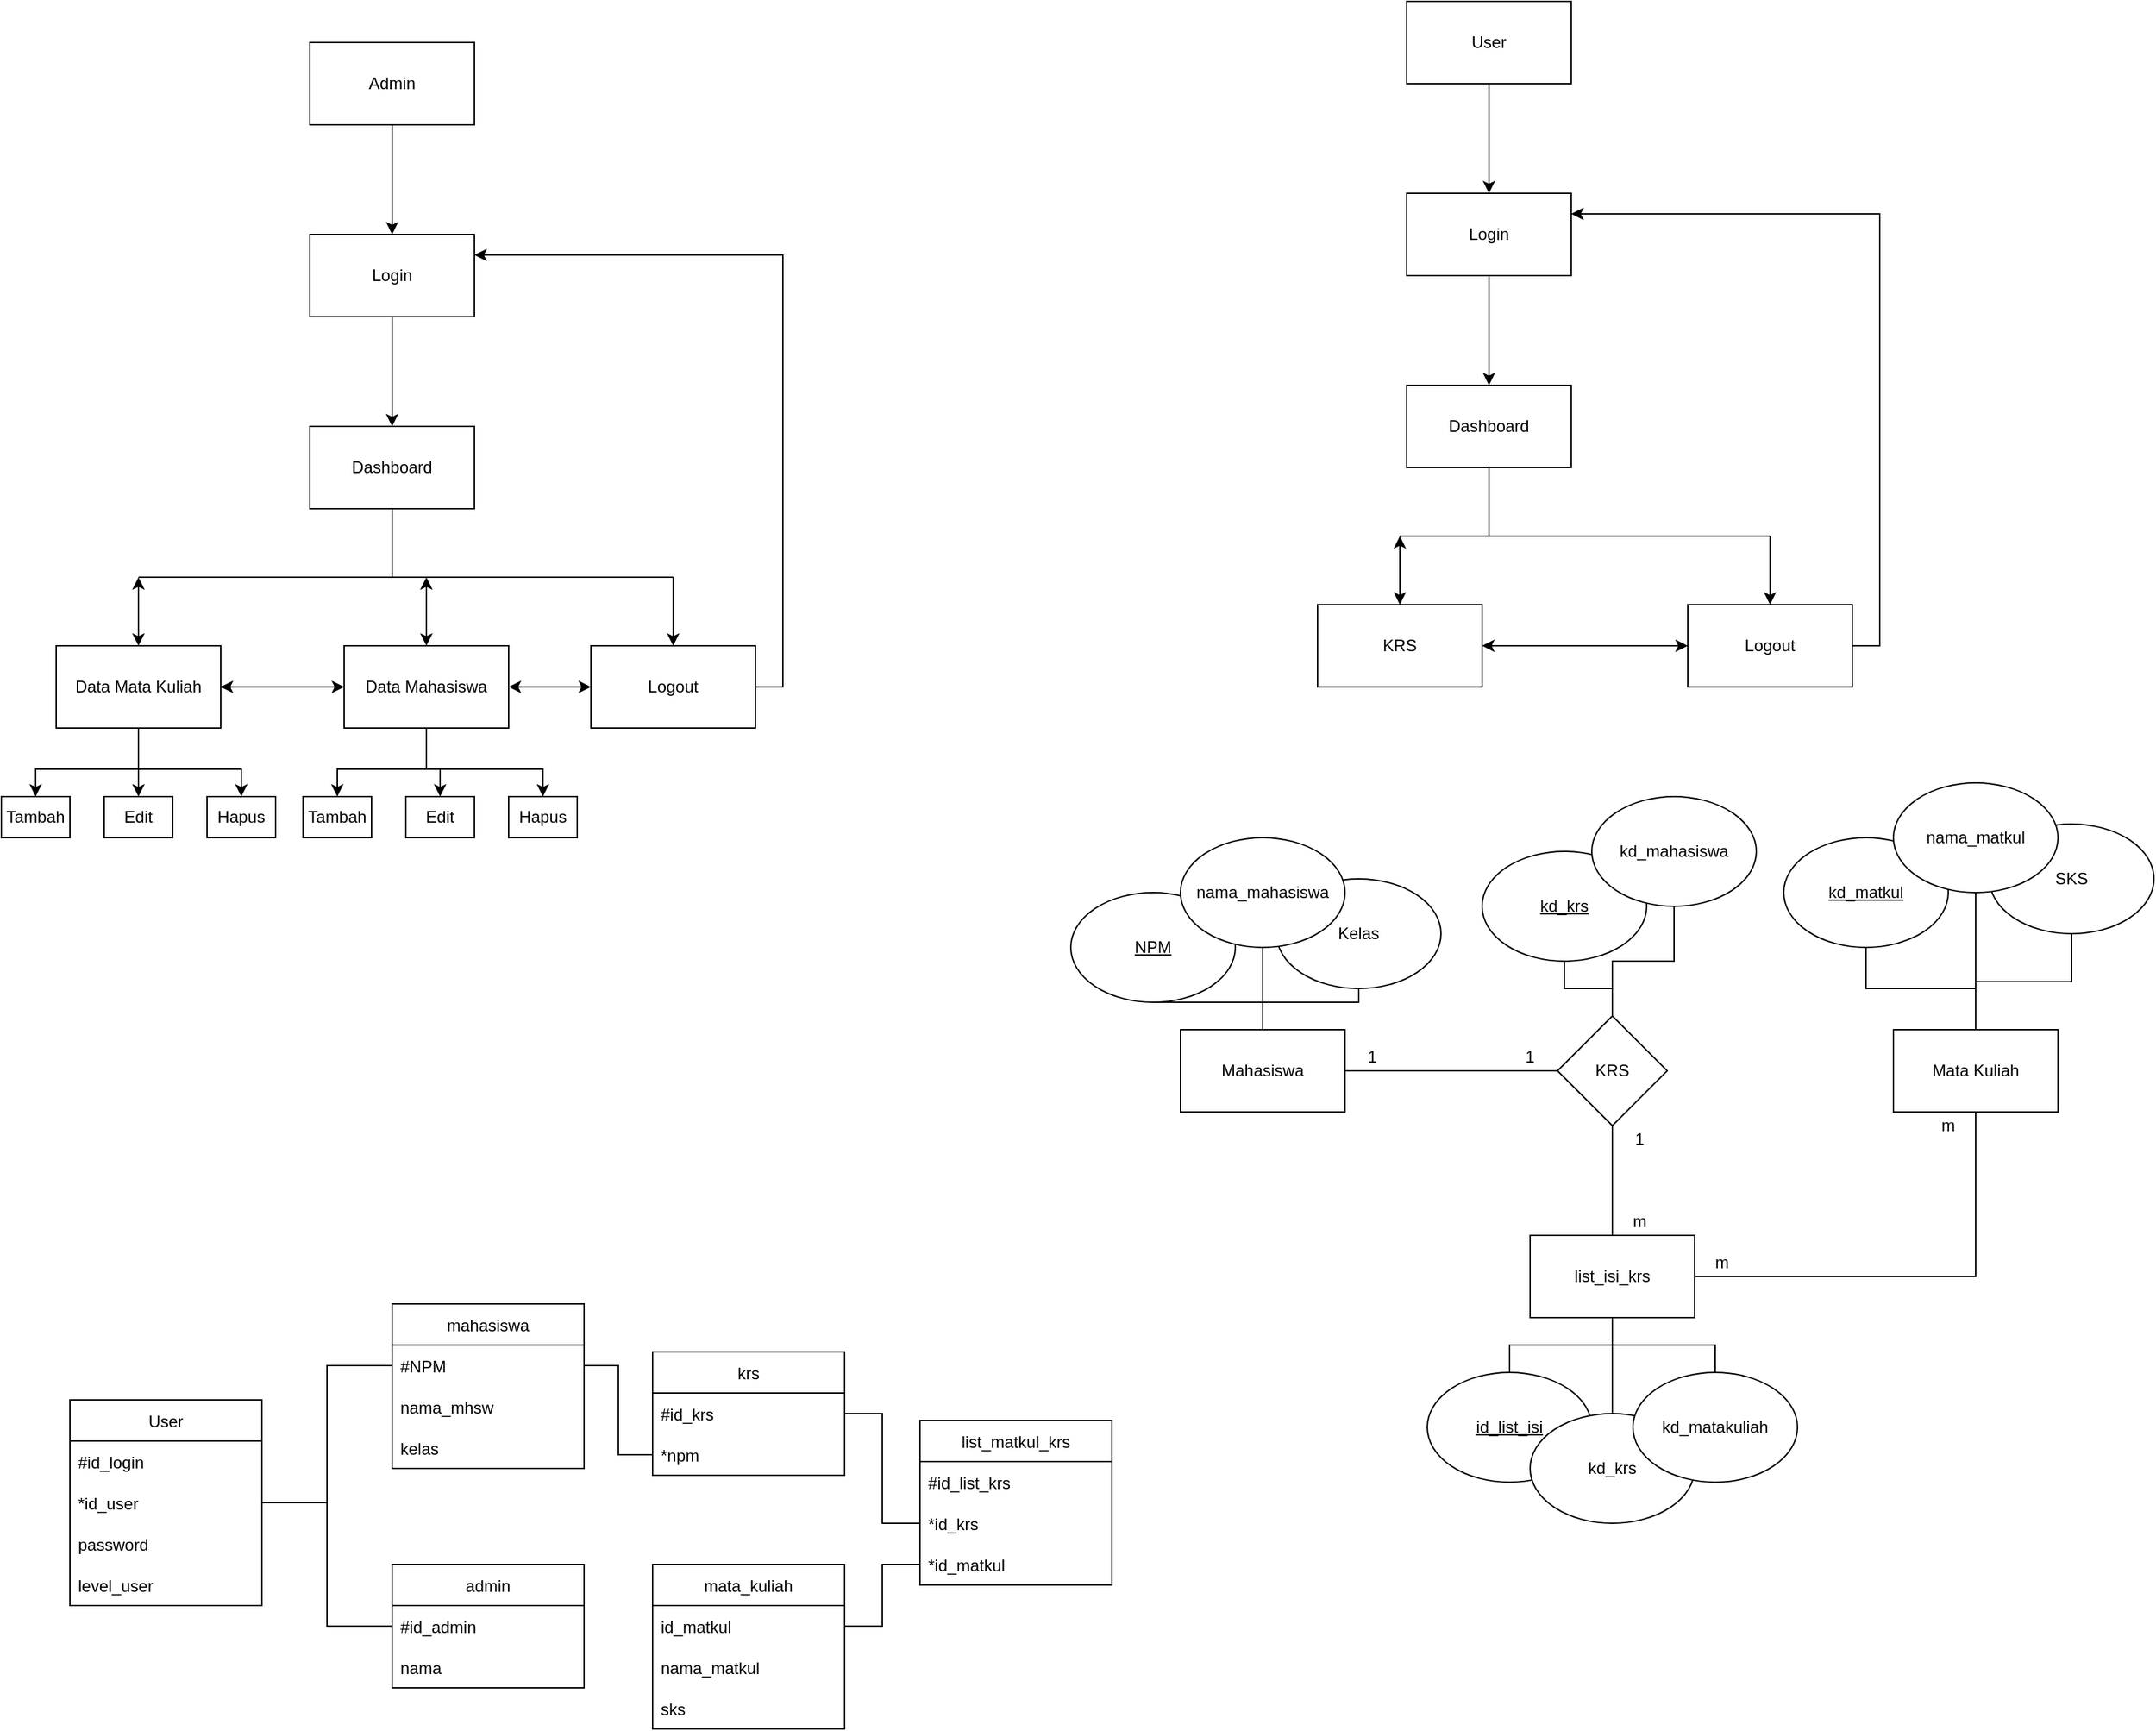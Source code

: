 <mxfile version="15.3.2" type="github">
  <diagram id="3UB6iUkhvwP7FIjgg6np" name="Page-1">
    <mxGraphModel dx="2370" dy="1333" grid="1" gridSize="10" guides="1" tooltips="1" connect="1" arrows="1" fold="1" page="1" pageScale="1" pageWidth="850" pageHeight="1100" math="0" shadow="0">
      <root>
        <mxCell id="0" />
        <mxCell id="1" parent="0" />
        <mxCell id="N3xLJ3Cg8tny1ivTJ4zS-3" value="" style="edgeStyle=orthogonalEdgeStyle;rounded=0;orthogonalLoop=1;jettySize=auto;html=1;" parent="1" source="N3xLJ3Cg8tny1ivTJ4zS-1" target="N3xLJ3Cg8tny1ivTJ4zS-2" edge="1">
          <mxGeometry relative="1" as="geometry" />
        </mxCell>
        <mxCell id="N3xLJ3Cg8tny1ivTJ4zS-1" value="Admin" style="rounded=0;whiteSpace=wrap;html=1;" parent="1" vertex="1">
          <mxGeometry x="365" y="110" width="120" height="60" as="geometry" />
        </mxCell>
        <mxCell id="N3xLJ3Cg8tny1ivTJ4zS-5" value="" style="edgeStyle=orthogonalEdgeStyle;rounded=0;orthogonalLoop=1;jettySize=auto;html=1;" parent="1" source="N3xLJ3Cg8tny1ivTJ4zS-2" target="N3xLJ3Cg8tny1ivTJ4zS-4" edge="1">
          <mxGeometry relative="1" as="geometry" />
        </mxCell>
        <mxCell id="N3xLJ3Cg8tny1ivTJ4zS-2" value="Login" style="whiteSpace=wrap;html=1;rounded=0;" parent="1" vertex="1">
          <mxGeometry x="365" y="250" width="120" height="60" as="geometry" />
        </mxCell>
        <mxCell id="N3xLJ3Cg8tny1ivTJ4zS-33" style="edgeStyle=orthogonalEdgeStyle;rounded=0;orthogonalLoop=1;jettySize=auto;html=1;startArrow=none;startFill=0;endArrow=none;endFill=0;" parent="1" source="N3xLJ3Cg8tny1ivTJ4zS-4" edge="1">
          <mxGeometry relative="1" as="geometry">
            <mxPoint x="425" y="500" as="targetPoint" />
          </mxGeometry>
        </mxCell>
        <mxCell id="N3xLJ3Cg8tny1ivTJ4zS-4" value="Dashboard" style="whiteSpace=wrap;html=1;rounded=0;" parent="1" vertex="1">
          <mxGeometry x="365" y="390" width="120" height="60" as="geometry" />
        </mxCell>
        <mxCell id="N3xLJ3Cg8tny1ivTJ4zS-6" value="" style="endArrow=none;html=1;" parent="1" edge="1">
          <mxGeometry width="50" height="50" relative="1" as="geometry">
            <mxPoint x="240" y="500" as="sourcePoint" />
            <mxPoint x="630" y="500" as="targetPoint" />
          </mxGeometry>
        </mxCell>
        <mxCell id="N3xLJ3Cg8tny1ivTJ4zS-15" style="edgeStyle=orthogonalEdgeStyle;rounded=0;orthogonalLoop=1;jettySize=auto;html=1;entryX=0;entryY=0.5;entryDx=0;entryDy=0;startArrow=classic;startFill=1;endArrow=classic;endFill=1;" parent="1" source="N3xLJ3Cg8tny1ivTJ4zS-8" target="N3xLJ3Cg8tny1ivTJ4zS-10" edge="1">
          <mxGeometry relative="1" as="geometry" />
        </mxCell>
        <mxCell id="N3xLJ3Cg8tny1ivTJ4zS-34" style="edgeStyle=orthogonalEdgeStyle;rounded=0;orthogonalLoop=1;jettySize=auto;html=1;startArrow=classic;startFill=1;endArrow=classic;endFill=1;" parent="1" source="N3xLJ3Cg8tny1ivTJ4zS-8" edge="1">
          <mxGeometry relative="1" as="geometry">
            <mxPoint x="450" y="500" as="targetPoint" />
          </mxGeometry>
        </mxCell>
        <mxCell id="N3xLJ3Cg8tny1ivTJ4zS-35" style="edgeStyle=orthogonalEdgeStyle;rounded=0;orthogonalLoop=1;jettySize=auto;html=1;startArrow=none;startFill=0;endArrow=none;endFill=0;" parent="1" source="N3xLJ3Cg8tny1ivTJ4zS-8" edge="1">
          <mxGeometry relative="1" as="geometry">
            <mxPoint x="450" y="640" as="targetPoint" />
          </mxGeometry>
        </mxCell>
        <mxCell id="N3xLJ3Cg8tny1ivTJ4zS-8" value="Data Mahasiswa" style="rounded=0;whiteSpace=wrap;html=1;" parent="1" vertex="1">
          <mxGeometry x="390" y="550" width="120" height="60" as="geometry" />
        </mxCell>
        <mxCell id="N3xLJ3Cg8tny1ivTJ4zS-12" style="edgeStyle=orthogonalEdgeStyle;rounded=0;orthogonalLoop=1;jettySize=auto;html=1;startArrow=classic;startFill=1;endArrow=classic;endFill=1;" parent="1" source="N3xLJ3Cg8tny1ivTJ4zS-9" edge="1">
          <mxGeometry relative="1" as="geometry">
            <mxPoint x="240" y="500" as="targetPoint" />
          </mxGeometry>
        </mxCell>
        <mxCell id="N3xLJ3Cg8tny1ivTJ4zS-14" style="edgeStyle=orthogonalEdgeStyle;rounded=0;orthogonalLoop=1;jettySize=auto;html=1;startArrow=classic;startFill=1;endArrow=classic;endFill=1;entryX=0;entryY=0.5;entryDx=0;entryDy=0;" parent="1" source="N3xLJ3Cg8tny1ivTJ4zS-9" target="N3xLJ3Cg8tny1ivTJ4zS-8" edge="1">
          <mxGeometry relative="1" as="geometry">
            <mxPoint x="360" y="580" as="targetPoint" />
          </mxGeometry>
        </mxCell>
        <mxCell id="N3xLJ3Cg8tny1ivTJ4zS-19" style="edgeStyle=orthogonalEdgeStyle;rounded=0;orthogonalLoop=1;jettySize=auto;html=1;startArrow=none;startFill=0;endArrow=none;endFill=0;" parent="1" source="N3xLJ3Cg8tny1ivTJ4zS-9" edge="1">
          <mxGeometry relative="1" as="geometry">
            <mxPoint x="240" y="640.0" as="targetPoint" />
          </mxGeometry>
        </mxCell>
        <mxCell id="N3xLJ3Cg8tny1ivTJ4zS-9" value="Data Mata Kuliah" style="rounded=0;whiteSpace=wrap;html=1;" parent="1" vertex="1">
          <mxGeometry x="180" y="550" width="120" height="60" as="geometry" />
        </mxCell>
        <mxCell id="N3xLJ3Cg8tny1ivTJ4zS-11" style="edgeStyle=orthogonalEdgeStyle;rounded=0;orthogonalLoop=1;jettySize=auto;html=1;startArrow=classic;startFill=1;endArrow=none;endFill=0;" parent="1" source="N3xLJ3Cg8tny1ivTJ4zS-10" edge="1">
          <mxGeometry relative="1" as="geometry">
            <mxPoint x="630" y="500" as="targetPoint" />
          </mxGeometry>
        </mxCell>
        <mxCell id="N3xLJ3Cg8tny1ivTJ4zS-17" style="edgeStyle=orthogonalEdgeStyle;rounded=0;orthogonalLoop=1;jettySize=auto;html=1;entryX=1;entryY=0.25;entryDx=0;entryDy=0;startArrow=none;startFill=0;endArrow=classic;endFill=1;" parent="1" source="N3xLJ3Cg8tny1ivTJ4zS-10" target="N3xLJ3Cg8tny1ivTJ4zS-2" edge="1">
          <mxGeometry relative="1" as="geometry">
            <Array as="points">
              <mxPoint x="710" y="580" />
              <mxPoint x="710" y="265" />
            </Array>
          </mxGeometry>
        </mxCell>
        <mxCell id="N3xLJ3Cg8tny1ivTJ4zS-10" value="Logout" style="rounded=0;whiteSpace=wrap;html=1;" parent="1" vertex="1">
          <mxGeometry x="570" y="550" width="120" height="60" as="geometry" />
        </mxCell>
        <mxCell id="N3xLJ3Cg8tny1ivTJ4zS-18" value="" style="endArrow=none;html=1;" parent="1" edge="1">
          <mxGeometry width="50" height="50" relative="1" as="geometry">
            <mxPoint x="170" y="640" as="sourcePoint" />
            <mxPoint x="310" y="640" as="targetPoint" />
          </mxGeometry>
        </mxCell>
        <mxCell id="N3xLJ3Cg8tny1ivTJ4zS-24" style="edgeStyle=orthogonalEdgeStyle;rounded=0;orthogonalLoop=1;jettySize=auto;html=1;startArrow=classic;startFill=1;endArrow=none;endFill=0;" parent="1" source="N3xLJ3Cg8tny1ivTJ4zS-20" edge="1">
          <mxGeometry relative="1" as="geometry">
            <mxPoint x="240" y="640" as="targetPoint" />
          </mxGeometry>
        </mxCell>
        <mxCell id="N3xLJ3Cg8tny1ivTJ4zS-20" value="Edit" style="rounded=0;whiteSpace=wrap;html=1;" parent="1" vertex="1">
          <mxGeometry x="215" y="660" width="50" height="30" as="geometry" />
        </mxCell>
        <mxCell id="N3xLJ3Cg8tny1ivTJ4zS-23" style="edgeStyle=orthogonalEdgeStyle;rounded=0;orthogonalLoop=1;jettySize=auto;html=1;startArrow=classic;startFill=1;endArrow=none;endFill=0;" parent="1" source="N3xLJ3Cg8tny1ivTJ4zS-21" edge="1">
          <mxGeometry relative="1" as="geometry">
            <mxPoint x="175" y="640" as="targetPoint" />
          </mxGeometry>
        </mxCell>
        <mxCell id="N3xLJ3Cg8tny1ivTJ4zS-21" value="Tambah" style="rounded=0;whiteSpace=wrap;html=1;" parent="1" vertex="1">
          <mxGeometry x="140" y="660" width="50" height="30" as="geometry" />
        </mxCell>
        <mxCell id="N3xLJ3Cg8tny1ivTJ4zS-25" style="edgeStyle=orthogonalEdgeStyle;rounded=0;orthogonalLoop=1;jettySize=auto;html=1;startArrow=classic;startFill=1;endArrow=none;endFill=0;" parent="1" source="N3xLJ3Cg8tny1ivTJ4zS-22" edge="1">
          <mxGeometry relative="1" as="geometry">
            <mxPoint x="305" y="640" as="targetPoint" />
          </mxGeometry>
        </mxCell>
        <mxCell id="N3xLJ3Cg8tny1ivTJ4zS-22" value="Hapus" style="rounded=0;whiteSpace=wrap;html=1;" parent="1" vertex="1">
          <mxGeometry x="290" y="660" width="50" height="30" as="geometry" />
        </mxCell>
        <mxCell id="N3xLJ3Cg8tny1ivTJ4zS-26" value="" style="endArrow=none;html=1;" parent="1" edge="1">
          <mxGeometry width="50" height="50" relative="1" as="geometry">
            <mxPoint x="390" y="640" as="sourcePoint" />
            <mxPoint x="530" y="640" as="targetPoint" />
          </mxGeometry>
        </mxCell>
        <mxCell id="N3xLJ3Cg8tny1ivTJ4zS-27" style="edgeStyle=orthogonalEdgeStyle;rounded=0;orthogonalLoop=1;jettySize=auto;html=1;startArrow=classic;startFill=1;endArrow=none;endFill=0;" parent="1" source="N3xLJ3Cg8tny1ivTJ4zS-28" edge="1">
          <mxGeometry relative="1" as="geometry">
            <mxPoint x="460" y="640" as="targetPoint" />
          </mxGeometry>
        </mxCell>
        <mxCell id="N3xLJ3Cg8tny1ivTJ4zS-28" value="Edit" style="rounded=0;whiteSpace=wrap;html=1;" parent="1" vertex="1">
          <mxGeometry x="435" y="660" width="50" height="30" as="geometry" />
        </mxCell>
        <mxCell id="N3xLJ3Cg8tny1ivTJ4zS-29" style="edgeStyle=orthogonalEdgeStyle;rounded=0;orthogonalLoop=1;jettySize=auto;html=1;startArrow=classic;startFill=1;endArrow=none;endFill=0;" parent="1" source="N3xLJ3Cg8tny1ivTJ4zS-30" edge="1">
          <mxGeometry relative="1" as="geometry">
            <mxPoint x="395" y="640" as="targetPoint" />
          </mxGeometry>
        </mxCell>
        <mxCell id="N3xLJ3Cg8tny1ivTJ4zS-30" value="Tambah" style="rounded=0;whiteSpace=wrap;html=1;" parent="1" vertex="1">
          <mxGeometry x="360" y="660" width="50" height="30" as="geometry" />
        </mxCell>
        <mxCell id="N3xLJ3Cg8tny1ivTJ4zS-31" style="edgeStyle=orthogonalEdgeStyle;rounded=0;orthogonalLoop=1;jettySize=auto;html=1;startArrow=classic;startFill=1;endArrow=none;endFill=0;" parent="1" source="N3xLJ3Cg8tny1ivTJ4zS-32" edge="1">
          <mxGeometry relative="1" as="geometry">
            <mxPoint x="525" y="640" as="targetPoint" />
          </mxGeometry>
        </mxCell>
        <mxCell id="N3xLJ3Cg8tny1ivTJ4zS-32" value="Hapus" style="rounded=0;whiteSpace=wrap;html=1;" parent="1" vertex="1">
          <mxGeometry x="510" y="660" width="50" height="30" as="geometry" />
        </mxCell>
        <mxCell id="N3xLJ3Cg8tny1ivTJ4zS-36" value="" style="edgeStyle=orthogonalEdgeStyle;rounded=0;orthogonalLoop=1;jettySize=auto;html=1;" parent="1" source="N3xLJ3Cg8tny1ivTJ4zS-37" target="N3xLJ3Cg8tny1ivTJ4zS-39" edge="1">
          <mxGeometry relative="1" as="geometry" />
        </mxCell>
        <mxCell id="N3xLJ3Cg8tny1ivTJ4zS-37" value="User" style="rounded=0;whiteSpace=wrap;html=1;" parent="1" vertex="1">
          <mxGeometry x="1165" y="80" width="120" height="60" as="geometry" />
        </mxCell>
        <mxCell id="N3xLJ3Cg8tny1ivTJ4zS-38" value="" style="edgeStyle=orthogonalEdgeStyle;rounded=0;orthogonalLoop=1;jettySize=auto;html=1;" parent="1" source="N3xLJ3Cg8tny1ivTJ4zS-39" target="N3xLJ3Cg8tny1ivTJ4zS-41" edge="1">
          <mxGeometry relative="1" as="geometry" />
        </mxCell>
        <mxCell id="N3xLJ3Cg8tny1ivTJ4zS-39" value="Login" style="whiteSpace=wrap;html=1;rounded=0;" parent="1" vertex="1">
          <mxGeometry x="1165" y="220" width="120" height="60" as="geometry" />
        </mxCell>
        <mxCell id="N3xLJ3Cg8tny1ivTJ4zS-40" style="edgeStyle=orthogonalEdgeStyle;rounded=0;orthogonalLoop=1;jettySize=auto;html=1;startArrow=none;startFill=0;endArrow=none;endFill=0;" parent="1" source="N3xLJ3Cg8tny1ivTJ4zS-41" edge="1">
          <mxGeometry relative="1" as="geometry">
            <mxPoint x="1225.0" y="470" as="targetPoint" />
          </mxGeometry>
        </mxCell>
        <mxCell id="N3xLJ3Cg8tny1ivTJ4zS-41" value="Dashboard" style="whiteSpace=wrap;html=1;rounded=0;" parent="1" vertex="1">
          <mxGeometry x="1165" y="360" width="120" height="60" as="geometry" />
        </mxCell>
        <mxCell id="N3xLJ3Cg8tny1ivTJ4zS-42" value="" style="endArrow=none;html=1;" parent="1" edge="1">
          <mxGeometry width="50" height="50" relative="1" as="geometry">
            <mxPoint x="1160" y="470" as="sourcePoint" />
            <mxPoint x="1430" y="470" as="targetPoint" />
          </mxGeometry>
        </mxCell>
        <mxCell id="N3xLJ3Cg8tny1ivTJ4zS-51" style="edgeStyle=orthogonalEdgeStyle;rounded=0;orthogonalLoop=1;jettySize=auto;html=1;startArrow=classic;startFill=1;endArrow=none;endFill=0;" parent="1" source="N3xLJ3Cg8tny1ivTJ4zS-53" edge="1">
          <mxGeometry relative="1" as="geometry">
            <mxPoint x="1430" y="470" as="targetPoint" />
          </mxGeometry>
        </mxCell>
        <mxCell id="N3xLJ3Cg8tny1ivTJ4zS-52" style="edgeStyle=orthogonalEdgeStyle;rounded=0;orthogonalLoop=1;jettySize=auto;html=1;entryX=1;entryY=0.25;entryDx=0;entryDy=0;startArrow=none;startFill=0;endArrow=classic;endFill=1;" parent="1" source="N3xLJ3Cg8tny1ivTJ4zS-53" target="N3xLJ3Cg8tny1ivTJ4zS-39" edge="1">
          <mxGeometry relative="1" as="geometry">
            <Array as="points">
              <mxPoint x="1510" y="550" />
              <mxPoint x="1510" y="235" />
            </Array>
          </mxGeometry>
        </mxCell>
        <mxCell id="N3xLJ3Cg8tny1ivTJ4zS-53" value="Logout" style="rounded=0;whiteSpace=wrap;html=1;" parent="1" vertex="1">
          <mxGeometry x="1370" y="520" width="120" height="60" as="geometry" />
        </mxCell>
        <mxCell id="N3xLJ3Cg8tny1ivTJ4zS-69" style="edgeStyle=orthogonalEdgeStyle;rounded=0;orthogonalLoop=1;jettySize=auto;html=1;startArrow=classic;startFill=1;endArrow=classic;endFill=1;" parent="1" source="N3xLJ3Cg8tny1ivTJ4zS-68" edge="1">
          <mxGeometry relative="1" as="geometry">
            <mxPoint x="1160" y="470" as="targetPoint" />
          </mxGeometry>
        </mxCell>
        <mxCell id="N3xLJ3Cg8tny1ivTJ4zS-70" style="edgeStyle=orthogonalEdgeStyle;rounded=0;orthogonalLoop=1;jettySize=auto;html=1;entryX=0;entryY=0.5;entryDx=0;entryDy=0;startArrow=classic;startFill=1;endArrow=classic;endFill=1;" parent="1" source="N3xLJ3Cg8tny1ivTJ4zS-68" target="N3xLJ3Cg8tny1ivTJ4zS-53" edge="1">
          <mxGeometry relative="1" as="geometry" />
        </mxCell>
        <mxCell id="N3xLJ3Cg8tny1ivTJ4zS-68" value="KRS" style="rounded=0;whiteSpace=wrap;html=1;" parent="1" vertex="1">
          <mxGeometry x="1100" y="520" width="120" height="60" as="geometry" />
        </mxCell>
        <mxCell id="U1vh-i7uRRmZfOwkR0CU-11" value="&lt;u&gt;NPM&lt;/u&gt;" style="ellipse;whiteSpace=wrap;html=1;" parent="1" vertex="1">
          <mxGeometry x="920" y="730" width="120" height="80" as="geometry" />
        </mxCell>
        <mxCell id="U1vh-i7uRRmZfOwkR0CU-14" value="Kelas" style="ellipse;whiteSpace=wrap;html=1;" parent="1" vertex="1">
          <mxGeometry x="1070" y="720" width="120" height="80" as="geometry" />
        </mxCell>
        <mxCell id="U1vh-i7uRRmZfOwkR0CU-17" style="edgeStyle=orthogonalEdgeStyle;rounded=0;orthogonalLoop=1;jettySize=auto;html=1;endArrow=none;endFill=0;" parent="1" source="U1vh-i7uRRmZfOwkR0CU-15" target="U1vh-i7uRRmZfOwkR0CU-11" edge="1">
          <mxGeometry relative="1" as="geometry" />
        </mxCell>
        <mxCell id="U1vh-i7uRRmZfOwkR0CU-18" style="edgeStyle=orthogonalEdgeStyle;rounded=0;orthogonalLoop=1;jettySize=auto;html=1;endArrow=none;endFill=0;" parent="1" source="U1vh-i7uRRmZfOwkR0CU-15" target="U1vh-i7uRRmZfOwkR0CU-12" edge="1">
          <mxGeometry relative="1" as="geometry" />
        </mxCell>
        <mxCell id="U1vh-i7uRRmZfOwkR0CU-19" style="edgeStyle=orthogonalEdgeStyle;rounded=0;orthogonalLoop=1;jettySize=auto;html=1;endArrow=none;endFill=0;" parent="1" source="U1vh-i7uRRmZfOwkR0CU-15" target="U1vh-i7uRRmZfOwkR0CU-14" edge="1">
          <mxGeometry relative="1" as="geometry" />
        </mxCell>
        <mxCell id="U1vh-i7uRRmZfOwkR0CU-15" value="Mahasiswa" style="rounded=0;whiteSpace=wrap;html=1;" parent="1" vertex="1">
          <mxGeometry x="1000" y="830" width="120" height="60" as="geometry" />
        </mxCell>
        <mxCell id="U1vh-i7uRRmZfOwkR0CU-12" value="nama_mahasiswa" style="ellipse;whiteSpace=wrap;html=1;" parent="1" vertex="1">
          <mxGeometry x="1000" y="690" width="120" height="80" as="geometry" />
        </mxCell>
        <mxCell id="2SUtAJHG8SZI3CI0aYSA-4" value="" style="edgeStyle=orthogonalEdgeStyle;rounded=0;orthogonalLoop=1;jettySize=auto;html=1;endArrow=none;endFill=0;" parent="1" source="U1vh-i7uRRmZfOwkR0CU-20" target="2SUtAJHG8SZI3CI0aYSA-1" edge="1">
          <mxGeometry relative="1" as="geometry" />
        </mxCell>
        <mxCell id="U1vh-i7uRRmZfOwkR0CU-20" value="&lt;u&gt;kd_krs&lt;/u&gt;" style="ellipse;whiteSpace=wrap;html=1;" parent="1" vertex="1">
          <mxGeometry x="1220" y="700" width="120" height="80" as="geometry" />
        </mxCell>
        <mxCell id="U1vh-i7uRRmZfOwkR0CU-43" style="edgeStyle=orthogonalEdgeStyle;rounded=0;orthogonalLoop=1;jettySize=auto;html=1;entryX=1;entryY=0.5;entryDx=0;entryDy=0;endArrow=none;endFill=0;exitX=0;exitY=0.5;exitDx=0;exitDy=0;" parent="1" source="2SUtAJHG8SZI3CI0aYSA-1" target="U1vh-i7uRRmZfOwkR0CU-15" edge="1">
          <mxGeometry relative="1" as="geometry">
            <mxPoint x="1145" y="810" as="targetPoint" />
            <mxPoint x="1168" y="860" as="sourcePoint" />
          </mxGeometry>
        </mxCell>
        <mxCell id="U1vh-i7uRRmZfOwkR0CU-26" value="kd_mahasiswa" style="ellipse;whiteSpace=wrap;html=1;" parent="1" vertex="1">
          <mxGeometry x="1300" y="660" width="120" height="80" as="geometry" />
        </mxCell>
        <mxCell id="U1vh-i7uRRmZfOwkR0CU-36" value="&lt;u&gt;kd_matkul&lt;/u&gt;" style="ellipse;whiteSpace=wrap;html=1;" parent="1" vertex="1">
          <mxGeometry x="1440" y="690" width="120" height="80" as="geometry" />
        </mxCell>
        <mxCell id="U1vh-i7uRRmZfOwkR0CU-37" value="SKS" style="ellipse;whiteSpace=wrap;html=1;" parent="1" vertex="1">
          <mxGeometry x="1590" y="680" width="120" height="80" as="geometry" />
        </mxCell>
        <mxCell id="U1vh-i7uRRmZfOwkR0CU-38" style="edgeStyle=orthogonalEdgeStyle;rounded=0;orthogonalLoop=1;jettySize=auto;html=1;endArrow=none;endFill=0;" parent="1" source="U1vh-i7uRRmZfOwkR0CU-41" target="U1vh-i7uRRmZfOwkR0CU-36" edge="1">
          <mxGeometry relative="1" as="geometry" />
        </mxCell>
        <mxCell id="U1vh-i7uRRmZfOwkR0CU-39" style="edgeStyle=orthogonalEdgeStyle;rounded=0;orthogonalLoop=1;jettySize=auto;html=1;endArrow=none;endFill=0;" parent="1" source="U1vh-i7uRRmZfOwkR0CU-41" target="U1vh-i7uRRmZfOwkR0CU-42" edge="1">
          <mxGeometry relative="1" as="geometry" />
        </mxCell>
        <mxCell id="U1vh-i7uRRmZfOwkR0CU-40" style="edgeStyle=orthogonalEdgeStyle;rounded=0;orthogonalLoop=1;jettySize=auto;html=1;endArrow=none;endFill=0;" parent="1" source="U1vh-i7uRRmZfOwkR0CU-41" target="U1vh-i7uRRmZfOwkR0CU-37" edge="1">
          <mxGeometry relative="1" as="geometry" />
        </mxCell>
        <mxCell id="U1vh-i7uRRmZfOwkR0CU-41" value="Mata Kuliah" style="rounded=0;whiteSpace=wrap;html=1;" parent="1" vertex="1">
          <mxGeometry x="1520" y="830" width="120" height="60" as="geometry" />
        </mxCell>
        <mxCell id="U1vh-i7uRRmZfOwkR0CU-42" value="nama_matkul" style="ellipse;whiteSpace=wrap;html=1;" parent="1" vertex="1">
          <mxGeometry x="1520" y="650" width="120" height="80" as="geometry" />
        </mxCell>
        <mxCell id="U1vh-i7uRRmZfOwkR0CU-45" value="&lt;u&gt;id_list_isi&lt;/u&gt;" style="ellipse;whiteSpace=wrap;html=1;" parent="1" vertex="1">
          <mxGeometry x="1180" y="1080" width="120" height="80" as="geometry" />
        </mxCell>
        <mxCell id="U1vh-i7uRRmZfOwkR0CU-47" style="edgeStyle=orthogonalEdgeStyle;rounded=0;orthogonalLoop=1;jettySize=auto;html=1;endArrow=none;endFill=0;" parent="1" source="U1vh-i7uRRmZfOwkR0CU-50" target="U1vh-i7uRRmZfOwkR0CU-45" edge="1">
          <mxGeometry relative="1" as="geometry" />
        </mxCell>
        <mxCell id="U1vh-i7uRRmZfOwkR0CU-48" style="edgeStyle=orthogonalEdgeStyle;rounded=0;orthogonalLoop=1;jettySize=auto;html=1;endArrow=none;endFill=0;" parent="1" source="U1vh-i7uRRmZfOwkR0CU-50" target="U1vh-i7uRRmZfOwkR0CU-51" edge="1">
          <mxGeometry relative="1" as="geometry" />
        </mxCell>
        <mxCell id="U1vh-i7uRRmZfOwkR0CU-49" style="edgeStyle=orthogonalEdgeStyle;rounded=0;orthogonalLoop=1;jettySize=auto;html=1;endArrow=none;endFill=0;" parent="1" source="U1vh-i7uRRmZfOwkR0CU-50" target="U1vh-i7uRRmZfOwkR0CU-46" edge="1">
          <mxGeometry relative="1" as="geometry" />
        </mxCell>
        <mxCell id="So8bNoTESUNTIhpa-OFF-3" style="edgeStyle=orthogonalEdgeStyle;rounded=0;orthogonalLoop=1;jettySize=auto;html=1;endArrow=none;endFill=0;" edge="1" parent="1" source="U1vh-i7uRRmZfOwkR0CU-50" target="U1vh-i7uRRmZfOwkR0CU-41">
          <mxGeometry relative="1" as="geometry" />
        </mxCell>
        <mxCell id="U1vh-i7uRRmZfOwkR0CU-50" value="list_isi_krs" style="rounded=0;whiteSpace=wrap;html=1;" parent="1" vertex="1">
          <mxGeometry x="1255" y="980" width="120" height="60" as="geometry" />
        </mxCell>
        <mxCell id="U1vh-i7uRRmZfOwkR0CU-51" value="kd_krs" style="ellipse;whiteSpace=wrap;html=1;" parent="1" vertex="1">
          <mxGeometry x="1255" y="1110" width="120" height="80" as="geometry" />
        </mxCell>
        <mxCell id="U1vh-i7uRRmZfOwkR0CU-46" value="kd_matakuliah" style="ellipse;whiteSpace=wrap;html=1;" parent="1" vertex="1">
          <mxGeometry x="1330" y="1080" width="120" height="80" as="geometry" />
        </mxCell>
        <mxCell id="2SUtAJHG8SZI3CI0aYSA-3" value="" style="edgeStyle=orthogonalEdgeStyle;rounded=0;orthogonalLoop=1;jettySize=auto;html=1;endArrow=none;endFill=0;" parent="1" source="2SUtAJHG8SZI3CI0aYSA-1" target="U1vh-i7uRRmZfOwkR0CU-26" edge="1">
          <mxGeometry relative="1" as="geometry" />
        </mxCell>
        <mxCell id="2SUtAJHG8SZI3CI0aYSA-5" style="edgeStyle=orthogonalEdgeStyle;rounded=0;orthogonalLoop=1;jettySize=auto;html=1;entryX=0.5;entryY=0;entryDx=0;entryDy=0;endArrow=none;endFill=0;" parent="1" source="2SUtAJHG8SZI3CI0aYSA-1" target="U1vh-i7uRRmZfOwkR0CU-50" edge="1">
          <mxGeometry relative="1" as="geometry" />
        </mxCell>
        <mxCell id="2SUtAJHG8SZI3CI0aYSA-1" value="KRS" style="rhombus;whiteSpace=wrap;html=1;" parent="1" vertex="1">
          <mxGeometry x="1275" y="820" width="80" height="80" as="geometry" />
        </mxCell>
        <mxCell id="So8bNoTESUNTIhpa-OFF-4" value="1" style="text;html=1;strokeColor=none;fillColor=none;align=center;verticalAlign=middle;whiteSpace=wrap;rounded=0;" vertex="1" parent="1">
          <mxGeometry x="1120" y="840" width="40" height="20" as="geometry" />
        </mxCell>
        <mxCell id="So8bNoTESUNTIhpa-OFF-5" value="1" style="text;html=1;strokeColor=none;fillColor=none;align=center;verticalAlign=middle;whiteSpace=wrap;rounded=0;" vertex="1" parent="1">
          <mxGeometry x="1235" y="840" width="40" height="20" as="geometry" />
        </mxCell>
        <mxCell id="So8bNoTESUNTIhpa-OFF-6" value="m" style="text;html=1;strokeColor=none;fillColor=none;align=center;verticalAlign=middle;whiteSpace=wrap;rounded=0;" vertex="1" parent="1">
          <mxGeometry x="1375" y="990" width="40" height="20" as="geometry" />
        </mxCell>
        <mxCell id="So8bNoTESUNTIhpa-OFF-14" value="m" style="text;html=1;strokeColor=none;fillColor=none;align=center;verticalAlign=middle;whiteSpace=wrap;rounded=0;" vertex="1" parent="1">
          <mxGeometry x="1315" y="960" width="40" height="20" as="geometry" />
        </mxCell>
        <mxCell id="So8bNoTESUNTIhpa-OFF-15" value="1" style="text;html=1;strokeColor=none;fillColor=none;align=center;verticalAlign=middle;whiteSpace=wrap;rounded=0;" vertex="1" parent="1">
          <mxGeometry x="1315" y="900" width="40" height="20" as="geometry" />
        </mxCell>
        <mxCell id="So8bNoTESUNTIhpa-OFF-16" value="m" style="text;html=1;strokeColor=none;fillColor=none;align=center;verticalAlign=middle;whiteSpace=wrap;rounded=0;" vertex="1" parent="1">
          <mxGeometry x="1540" y="890" width="40" height="20" as="geometry" />
        </mxCell>
        <mxCell id="So8bNoTESUNTIhpa-OFF-28" value="User" style="swimlane;fontStyle=0;childLayout=stackLayout;horizontal=1;startSize=30;horizontalStack=0;resizeParent=1;resizeParentMax=0;resizeLast=0;collapsible=1;marginBottom=0;" vertex="1" parent="1">
          <mxGeometry x="190" y="1100" width="140" height="150" as="geometry">
            <mxRectangle x="340" y="940" width="60" height="30" as="alternateBounds" />
          </mxGeometry>
        </mxCell>
        <mxCell id="So8bNoTESUNTIhpa-OFF-29" value="#id_login" style="text;strokeColor=none;fillColor=none;align=left;verticalAlign=middle;spacingLeft=4;spacingRight=4;overflow=hidden;points=[[0,0.5],[1,0.5]];portConstraint=eastwest;rotatable=0;" vertex="1" parent="So8bNoTESUNTIhpa-OFF-28">
          <mxGeometry y="30" width="140" height="30" as="geometry" />
        </mxCell>
        <mxCell id="So8bNoTESUNTIhpa-OFF-44" value="*id_user" style="text;strokeColor=none;fillColor=none;align=left;verticalAlign=middle;spacingLeft=4;spacingRight=4;overflow=hidden;points=[[0,0.5],[1,0.5]];portConstraint=eastwest;rotatable=0;" vertex="1" parent="So8bNoTESUNTIhpa-OFF-28">
          <mxGeometry y="60" width="140" height="30" as="geometry" />
        </mxCell>
        <mxCell id="So8bNoTESUNTIhpa-OFF-37" value="password" style="text;strokeColor=none;fillColor=none;align=left;verticalAlign=middle;spacingLeft=4;spacingRight=4;overflow=hidden;points=[[0,0.5],[1,0.5]];portConstraint=eastwest;rotatable=0;" vertex="1" parent="So8bNoTESUNTIhpa-OFF-28">
          <mxGeometry y="90" width="140" height="30" as="geometry" />
        </mxCell>
        <mxCell id="So8bNoTESUNTIhpa-OFF-31" value="level_user" style="text;strokeColor=none;fillColor=none;align=left;verticalAlign=middle;spacingLeft=4;spacingRight=4;overflow=hidden;points=[[0,0.5],[1,0.5]];portConstraint=eastwest;rotatable=0;" vertex="1" parent="So8bNoTESUNTIhpa-OFF-28">
          <mxGeometry y="120" width="140" height="30" as="geometry" />
        </mxCell>
        <mxCell id="So8bNoTESUNTIhpa-OFF-32" value="mahasiswa" style="swimlane;fontStyle=0;childLayout=stackLayout;horizontal=1;startSize=30;horizontalStack=0;resizeParent=1;resizeParentMax=0;resizeLast=0;collapsible=1;marginBottom=0;" vertex="1" parent="1">
          <mxGeometry x="425" y="1030" width="140" height="120" as="geometry" />
        </mxCell>
        <mxCell id="So8bNoTESUNTIhpa-OFF-33" value="#NPM" style="text;strokeColor=none;fillColor=none;align=left;verticalAlign=middle;spacingLeft=4;spacingRight=4;overflow=hidden;points=[[0,0.5],[1,0.5]];portConstraint=eastwest;rotatable=0;" vertex="1" parent="So8bNoTESUNTIhpa-OFF-32">
          <mxGeometry y="30" width="140" height="30" as="geometry" />
        </mxCell>
        <mxCell id="So8bNoTESUNTIhpa-OFF-34" value="nama_mhsw" style="text;strokeColor=none;fillColor=none;align=left;verticalAlign=middle;spacingLeft=4;spacingRight=4;overflow=hidden;points=[[0,0.5],[1,0.5]];portConstraint=eastwest;rotatable=0;" vertex="1" parent="So8bNoTESUNTIhpa-OFF-32">
          <mxGeometry y="60" width="140" height="30" as="geometry" />
        </mxCell>
        <mxCell id="So8bNoTESUNTIhpa-OFF-35" value="kelas" style="text;strokeColor=none;fillColor=none;align=left;verticalAlign=middle;spacingLeft=4;spacingRight=4;overflow=hidden;points=[[0,0.5],[1,0.5]];portConstraint=eastwest;rotatable=0;" vertex="1" parent="So8bNoTESUNTIhpa-OFF-32">
          <mxGeometry y="90" width="140" height="30" as="geometry" />
        </mxCell>
        <mxCell id="So8bNoTESUNTIhpa-OFF-45" style="edgeStyle=orthogonalEdgeStyle;rounded=0;orthogonalLoop=1;jettySize=auto;html=1;entryX=0;entryY=0.5;entryDx=0;entryDy=0;endArrow=none;endFill=0;" edge="1" parent="1" source="So8bNoTESUNTIhpa-OFF-44" target="So8bNoTESUNTIhpa-OFF-33">
          <mxGeometry relative="1" as="geometry" />
        </mxCell>
        <mxCell id="So8bNoTESUNTIhpa-OFF-46" value="admin" style="swimlane;fontStyle=0;childLayout=stackLayout;horizontal=1;startSize=30;horizontalStack=0;resizeParent=1;resizeParentMax=0;resizeLast=0;collapsible=1;marginBottom=0;" vertex="1" parent="1">
          <mxGeometry x="425" y="1220" width="140" height="90" as="geometry" />
        </mxCell>
        <mxCell id="So8bNoTESUNTIhpa-OFF-47" value="#id_admin" style="text;strokeColor=none;fillColor=none;align=left;verticalAlign=middle;spacingLeft=4;spacingRight=4;overflow=hidden;points=[[0,0.5],[1,0.5]];portConstraint=eastwest;rotatable=0;" vertex="1" parent="So8bNoTESUNTIhpa-OFF-46">
          <mxGeometry y="30" width="140" height="30" as="geometry" />
        </mxCell>
        <mxCell id="So8bNoTESUNTIhpa-OFF-49" value="nama" style="text;strokeColor=none;fillColor=none;align=left;verticalAlign=middle;spacingLeft=4;spacingRight=4;overflow=hidden;points=[[0,0.5],[1,0.5]];portConstraint=eastwest;rotatable=0;" vertex="1" parent="So8bNoTESUNTIhpa-OFF-46">
          <mxGeometry y="60" width="140" height="30" as="geometry" />
        </mxCell>
        <mxCell id="So8bNoTESUNTIhpa-OFF-51" style="edgeStyle=orthogonalEdgeStyle;rounded=0;orthogonalLoop=1;jettySize=auto;html=1;entryX=0;entryY=0.5;entryDx=0;entryDy=0;endArrow=none;endFill=0;" edge="1" parent="1" source="So8bNoTESUNTIhpa-OFF-44" target="So8bNoTESUNTIhpa-OFF-47">
          <mxGeometry relative="1" as="geometry" />
        </mxCell>
        <mxCell id="So8bNoTESUNTIhpa-OFF-52" value="mata_kuliah" style="swimlane;fontStyle=0;childLayout=stackLayout;horizontal=1;startSize=30;horizontalStack=0;resizeParent=1;resizeParentMax=0;resizeLast=0;collapsible=1;marginBottom=0;" vertex="1" parent="1">
          <mxGeometry x="615" y="1220" width="140" height="120" as="geometry" />
        </mxCell>
        <mxCell id="So8bNoTESUNTIhpa-OFF-53" value="id_matkul" style="text;strokeColor=none;fillColor=none;align=left;verticalAlign=middle;spacingLeft=4;spacingRight=4;overflow=hidden;points=[[0,0.5],[1,0.5]];portConstraint=eastwest;rotatable=0;" vertex="1" parent="So8bNoTESUNTIhpa-OFF-52">
          <mxGeometry y="30" width="140" height="30" as="geometry" />
        </mxCell>
        <mxCell id="So8bNoTESUNTIhpa-OFF-54" value="nama_matkul" style="text;strokeColor=none;fillColor=none;align=left;verticalAlign=middle;spacingLeft=4;spacingRight=4;overflow=hidden;points=[[0,0.5],[1,0.5]];portConstraint=eastwest;rotatable=0;" vertex="1" parent="So8bNoTESUNTIhpa-OFF-52">
          <mxGeometry y="60" width="140" height="30" as="geometry" />
        </mxCell>
        <mxCell id="So8bNoTESUNTIhpa-OFF-55" value="sks" style="text;strokeColor=none;fillColor=none;align=left;verticalAlign=middle;spacingLeft=4;spacingRight=4;overflow=hidden;points=[[0,0.5],[1,0.5]];portConstraint=eastwest;rotatable=0;" vertex="1" parent="So8bNoTESUNTIhpa-OFF-52">
          <mxGeometry y="90" width="140" height="30" as="geometry" />
        </mxCell>
        <mxCell id="So8bNoTESUNTIhpa-OFF-56" value="krs" style="swimlane;fontStyle=0;childLayout=stackLayout;horizontal=1;startSize=30;horizontalStack=0;resizeParent=1;resizeParentMax=0;resizeLast=0;collapsible=1;marginBottom=0;" vertex="1" parent="1">
          <mxGeometry x="615" y="1065" width="140" height="90" as="geometry" />
        </mxCell>
        <mxCell id="So8bNoTESUNTIhpa-OFF-57" value="#id_krs" style="text;strokeColor=none;fillColor=none;align=left;verticalAlign=middle;spacingLeft=4;spacingRight=4;overflow=hidden;points=[[0,0.5],[1,0.5]];portConstraint=eastwest;rotatable=0;" vertex="1" parent="So8bNoTESUNTIhpa-OFF-56">
          <mxGeometry y="30" width="140" height="30" as="geometry" />
        </mxCell>
        <mxCell id="So8bNoTESUNTIhpa-OFF-58" value="*npm" style="text;strokeColor=none;fillColor=none;align=left;verticalAlign=middle;spacingLeft=4;spacingRight=4;overflow=hidden;points=[[0,0.5],[1,0.5]];portConstraint=eastwest;rotatable=0;" vertex="1" parent="So8bNoTESUNTIhpa-OFF-56">
          <mxGeometry y="60" width="140" height="30" as="geometry" />
        </mxCell>
        <mxCell id="So8bNoTESUNTIhpa-OFF-60" style="edgeStyle=orthogonalEdgeStyle;rounded=0;orthogonalLoop=1;jettySize=auto;html=1;entryX=0;entryY=0.5;entryDx=0;entryDy=0;endArrow=none;endFill=0;" edge="1" parent="1" source="So8bNoTESUNTIhpa-OFF-33" target="So8bNoTESUNTIhpa-OFF-58">
          <mxGeometry relative="1" as="geometry" />
        </mxCell>
        <mxCell id="So8bNoTESUNTIhpa-OFF-61" value="list_matkul_krs" style="swimlane;fontStyle=0;childLayout=stackLayout;horizontal=1;startSize=30;horizontalStack=0;resizeParent=1;resizeParentMax=0;resizeLast=0;collapsible=1;marginBottom=0;" vertex="1" parent="1">
          <mxGeometry x="810" y="1115" width="140" height="120" as="geometry" />
        </mxCell>
        <mxCell id="So8bNoTESUNTIhpa-OFF-62" value="#id_list_krs" style="text;strokeColor=none;fillColor=none;align=left;verticalAlign=middle;spacingLeft=4;spacingRight=4;overflow=hidden;points=[[0,0.5],[1,0.5]];portConstraint=eastwest;rotatable=0;" vertex="1" parent="So8bNoTESUNTIhpa-OFF-61">
          <mxGeometry y="30" width="140" height="30" as="geometry" />
        </mxCell>
        <mxCell id="So8bNoTESUNTIhpa-OFF-63" value="*id_krs" style="text;strokeColor=none;fillColor=none;align=left;verticalAlign=middle;spacingLeft=4;spacingRight=4;overflow=hidden;points=[[0,0.5],[1,0.5]];portConstraint=eastwest;rotatable=0;" vertex="1" parent="So8bNoTESUNTIhpa-OFF-61">
          <mxGeometry y="60" width="140" height="30" as="geometry" />
        </mxCell>
        <mxCell id="So8bNoTESUNTIhpa-OFF-64" value="*id_matkul" style="text;strokeColor=none;fillColor=none;align=left;verticalAlign=middle;spacingLeft=4;spacingRight=4;overflow=hidden;points=[[0,0.5],[1,0.5]];portConstraint=eastwest;rotatable=0;" vertex="1" parent="So8bNoTESUNTIhpa-OFF-61">
          <mxGeometry y="90" width="140" height="30" as="geometry" />
        </mxCell>
        <mxCell id="So8bNoTESUNTIhpa-OFF-65" style="edgeStyle=orthogonalEdgeStyle;rounded=0;orthogonalLoop=1;jettySize=auto;html=1;entryX=0;entryY=0.5;entryDx=0;entryDy=0;endArrow=none;endFill=0;" edge="1" parent="1" source="So8bNoTESUNTIhpa-OFF-57" target="So8bNoTESUNTIhpa-OFF-63">
          <mxGeometry relative="1" as="geometry" />
        </mxCell>
        <mxCell id="So8bNoTESUNTIhpa-OFF-66" style="edgeStyle=orthogonalEdgeStyle;rounded=0;orthogonalLoop=1;jettySize=auto;html=1;endArrow=none;endFill=0;" edge="1" parent="1" source="So8bNoTESUNTIhpa-OFF-64" target="So8bNoTESUNTIhpa-OFF-53">
          <mxGeometry relative="1" as="geometry" />
        </mxCell>
      </root>
    </mxGraphModel>
  </diagram>
</mxfile>
